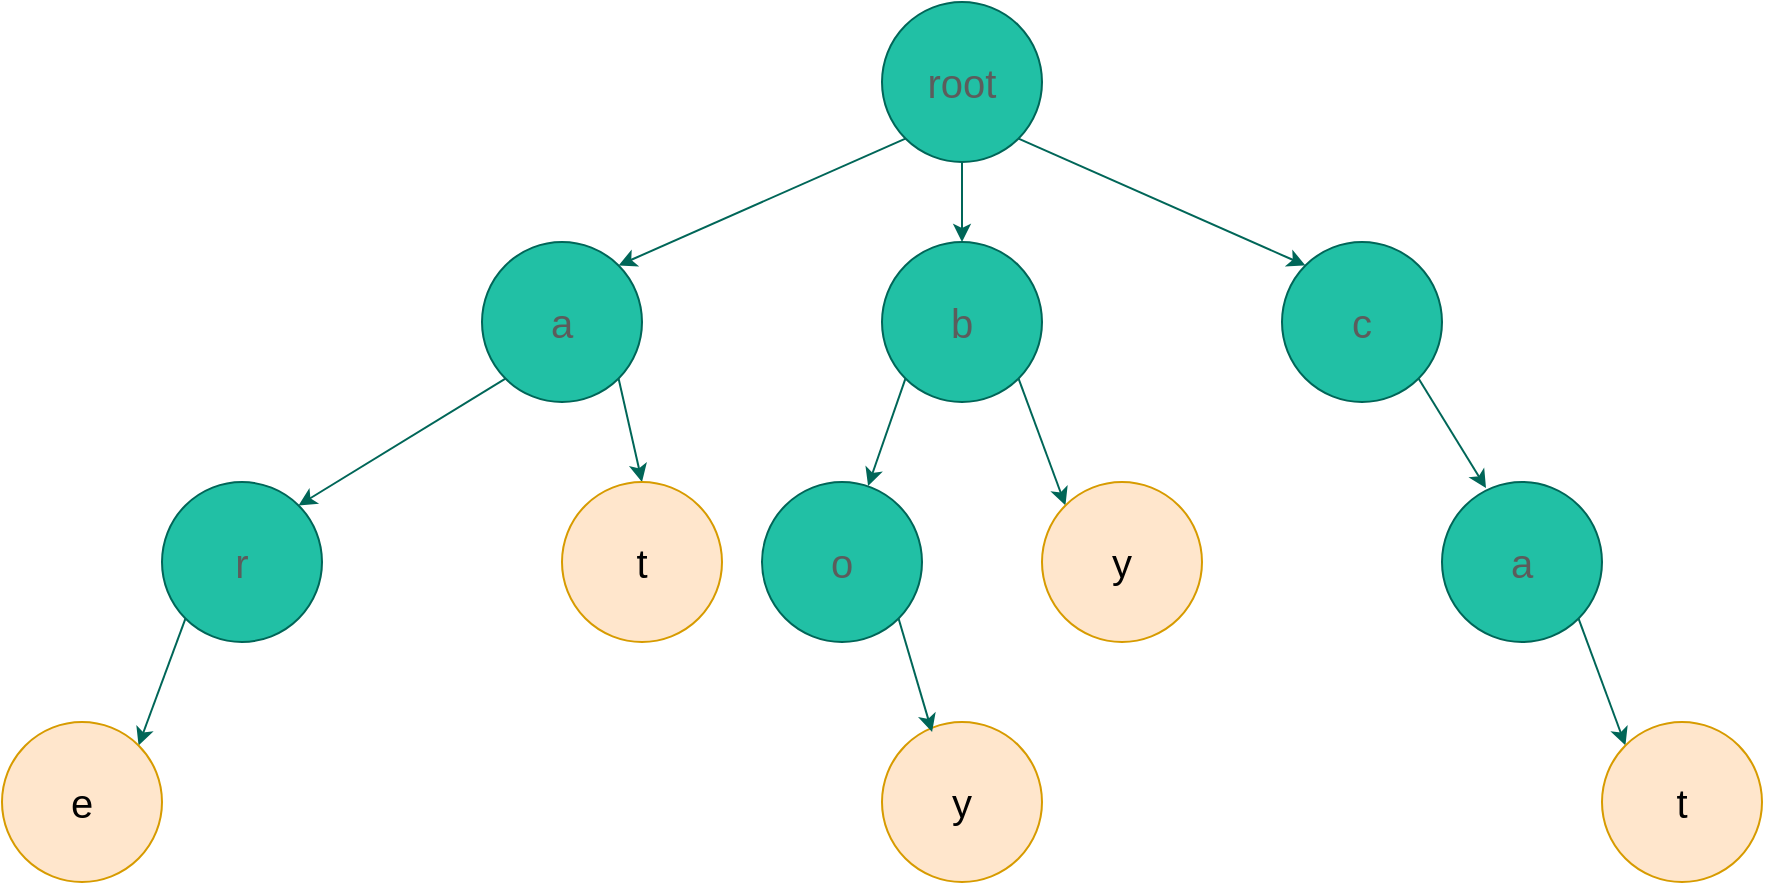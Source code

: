 <mxfile version="27.0.5">
  <diagram name="第 1 页" id="OxX3UFS2mh0agLu3uTYX">
    <mxGraphModel dx="1826" dy="859" grid="1" gridSize="10" guides="1" tooltips="1" connect="1" arrows="1" fold="1" page="0" pageScale="1" pageWidth="827" pageHeight="1169" math="0" shadow="0">
      <root>
        <mxCell id="0" />
        <mxCell id="1" parent="0" />
        <mxCell id="KRwe57Z99j1TO9UKFgOj-14" style="rounded=0;orthogonalLoop=1;jettySize=auto;html=1;entryX=0.5;entryY=0;entryDx=0;entryDy=0;endArrow=classic;endFill=1;startFill=0;labelBackgroundColor=none;strokeColor=#006658;fontColor=default;" edge="1" parent="1" source="KRwe57Z99j1TO9UKFgOj-1" target="KRwe57Z99j1TO9UKFgOj-3">
          <mxGeometry relative="1" as="geometry" />
        </mxCell>
        <mxCell id="KRwe57Z99j1TO9UKFgOj-15" style="rounded=0;orthogonalLoop=1;jettySize=auto;html=1;exitX=0;exitY=1;exitDx=0;exitDy=0;entryX=1;entryY=0;entryDx=0;entryDy=0;endArrow=classic;endFill=1;startFill=0;labelBackgroundColor=none;strokeColor=#006658;fontColor=default;" edge="1" parent="1" source="KRwe57Z99j1TO9UKFgOj-1" target="KRwe57Z99j1TO9UKFgOj-2">
          <mxGeometry relative="1" as="geometry" />
        </mxCell>
        <mxCell id="KRwe57Z99j1TO9UKFgOj-16" style="rounded=0;orthogonalLoop=1;jettySize=auto;html=1;exitX=1;exitY=1;exitDx=0;exitDy=0;entryX=0;entryY=0;entryDx=0;entryDy=0;endArrow=classic;endFill=1;startFill=0;labelBackgroundColor=none;strokeColor=#006658;fontColor=default;" edge="1" parent="1" source="KRwe57Z99j1TO9UKFgOj-1" target="KRwe57Z99j1TO9UKFgOj-4">
          <mxGeometry relative="1" as="geometry" />
        </mxCell>
        <mxCell id="KRwe57Z99j1TO9UKFgOj-1" value="root" style="ellipse;whiteSpace=wrap;html=1;aspect=fixed;fontSize=20;labelBackgroundColor=none;fillColor=#21C0A5;strokeColor=#006658;fontColor=#5C5C5C;" vertex="1" parent="1">
          <mxGeometry x="200" width="80" height="80" as="geometry" />
        </mxCell>
        <mxCell id="KRwe57Z99j1TO9UKFgOj-23" style="rounded=0;orthogonalLoop=1;jettySize=auto;html=1;exitX=1;exitY=1;exitDx=0;exitDy=0;entryX=0.5;entryY=0;entryDx=0;entryDy=0;endArrow=classic;endFill=1;startFill=0;labelBackgroundColor=none;strokeColor=#006658;fontColor=default;" edge="1" parent="1" source="KRwe57Z99j1TO9UKFgOj-2" target="KRwe57Z99j1TO9UKFgOj-6">
          <mxGeometry relative="1" as="geometry" />
        </mxCell>
        <mxCell id="KRwe57Z99j1TO9UKFgOj-24" style="rounded=0;orthogonalLoop=1;jettySize=auto;html=1;exitX=0;exitY=1;exitDx=0;exitDy=0;entryX=1;entryY=0;entryDx=0;entryDy=0;endArrow=classic;endFill=1;startFill=0;labelBackgroundColor=none;strokeColor=#006658;fontColor=default;" edge="1" parent="1" source="KRwe57Z99j1TO9UKFgOj-2" target="KRwe57Z99j1TO9UKFgOj-5">
          <mxGeometry relative="1" as="geometry" />
        </mxCell>
        <mxCell id="KRwe57Z99j1TO9UKFgOj-2" value="a" style="ellipse;whiteSpace=wrap;html=1;aspect=fixed;fontSize=20;labelBackgroundColor=none;fillColor=#21C0A5;strokeColor=#006658;fontColor=#5C5C5C;" vertex="1" parent="1">
          <mxGeometry y="120" width="80" height="80" as="geometry" />
        </mxCell>
        <mxCell id="KRwe57Z99j1TO9UKFgOj-20" style="rounded=0;orthogonalLoop=1;jettySize=auto;html=1;exitX=1;exitY=1;exitDx=0;exitDy=0;entryX=0;entryY=0;entryDx=0;entryDy=0;endArrow=classic;endFill=1;startFill=0;labelBackgroundColor=none;strokeColor=#006658;fontColor=default;" edge="1" parent="1" source="KRwe57Z99j1TO9UKFgOj-3" target="KRwe57Z99j1TO9UKFgOj-8">
          <mxGeometry relative="1" as="geometry" />
        </mxCell>
        <mxCell id="KRwe57Z99j1TO9UKFgOj-3" value="b" style="ellipse;whiteSpace=wrap;html=1;aspect=fixed;fontSize=20;labelBackgroundColor=none;fillColor=#21C0A5;strokeColor=#006658;fontColor=#5C5C5C;" vertex="1" parent="1">
          <mxGeometry x="200" y="120" width="80" height="80" as="geometry" />
        </mxCell>
        <mxCell id="KRwe57Z99j1TO9UKFgOj-4" value="c" style="ellipse;whiteSpace=wrap;html=1;aspect=fixed;fontSize=20;labelBackgroundColor=none;fillColor=#21C0A5;strokeColor=#006658;fontColor=#5C5C5C;" vertex="1" parent="1">
          <mxGeometry x="400" y="120" width="80" height="80" as="geometry" />
        </mxCell>
        <mxCell id="KRwe57Z99j1TO9UKFgOj-25" style="rounded=0;orthogonalLoop=1;jettySize=auto;html=1;exitX=0;exitY=1;exitDx=0;exitDy=0;entryX=1;entryY=0;entryDx=0;entryDy=0;endArrow=classic;endFill=1;startFill=0;labelBackgroundColor=none;strokeColor=#006658;fontColor=default;" edge="1" parent="1" source="KRwe57Z99j1TO9UKFgOj-5" target="KRwe57Z99j1TO9UKFgOj-10">
          <mxGeometry relative="1" as="geometry" />
        </mxCell>
        <mxCell id="KRwe57Z99j1TO9UKFgOj-5" value="r" style="ellipse;whiteSpace=wrap;html=1;aspect=fixed;fontSize=20;labelBackgroundColor=none;fillColor=#21C0A5;strokeColor=#006658;fontColor=#5C5C5C;" vertex="1" parent="1">
          <mxGeometry x="-160" y="240" width="80" height="80" as="geometry" />
        </mxCell>
        <mxCell id="KRwe57Z99j1TO9UKFgOj-6" value="t" style="ellipse;whiteSpace=wrap;html=1;aspect=fixed;fontSize=20;labelBackgroundColor=none;fillColor=#ffe6cc;strokeColor=#d79b00;" vertex="1" parent="1">
          <mxGeometry x="40" y="240" width="80" height="80" as="geometry" />
        </mxCell>
        <mxCell id="KRwe57Z99j1TO9UKFgOj-7" value="o" style="ellipse;whiteSpace=wrap;html=1;aspect=fixed;fontSize=20;labelBackgroundColor=none;fillColor=#21C0A5;strokeColor=#006658;fontColor=#5C5C5C;" vertex="1" parent="1">
          <mxGeometry x="140" y="240" width="80" height="80" as="geometry" />
        </mxCell>
        <mxCell id="KRwe57Z99j1TO9UKFgOj-8" value="y" style="ellipse;whiteSpace=wrap;html=1;aspect=fixed;fontSize=20;labelBackgroundColor=none;fillColor=#ffe6cc;strokeColor=#d79b00;" vertex="1" parent="1">
          <mxGeometry x="280" y="240" width="80" height="80" as="geometry" />
        </mxCell>
        <mxCell id="KRwe57Z99j1TO9UKFgOj-22" style="rounded=0;orthogonalLoop=1;jettySize=auto;html=1;exitX=1;exitY=1;exitDx=0;exitDy=0;entryX=0;entryY=0;entryDx=0;entryDy=0;endArrow=classic;endFill=1;startFill=0;labelBackgroundColor=none;strokeColor=#006658;fontColor=default;" edge="1" parent="1" source="KRwe57Z99j1TO9UKFgOj-9" target="KRwe57Z99j1TO9UKFgOj-13">
          <mxGeometry relative="1" as="geometry" />
        </mxCell>
        <mxCell id="KRwe57Z99j1TO9UKFgOj-9" value="a" style="ellipse;whiteSpace=wrap;html=1;aspect=fixed;fontSize=20;labelBackgroundColor=none;fillColor=#21C0A5;strokeColor=#006658;fontColor=#5C5C5C;" vertex="1" parent="1">
          <mxGeometry x="480" y="240" width="80" height="80" as="geometry" />
        </mxCell>
        <mxCell id="KRwe57Z99j1TO9UKFgOj-10" value="e" style="ellipse;whiteSpace=wrap;html=1;aspect=fixed;fontSize=20;labelBackgroundColor=none;fillColor=#ffe6cc;strokeColor=#d79b00;" vertex="1" parent="1">
          <mxGeometry x="-240" y="360" width="80" height="80" as="geometry" />
        </mxCell>
        <mxCell id="KRwe57Z99j1TO9UKFgOj-12" value="y" style="ellipse;whiteSpace=wrap;html=1;aspect=fixed;fontSize=20;labelBackgroundColor=none;fillColor=#ffe6cc;strokeColor=#d79b00;" vertex="1" parent="1">
          <mxGeometry x="200" y="360" width="80" height="80" as="geometry" />
        </mxCell>
        <mxCell id="KRwe57Z99j1TO9UKFgOj-13" value="t" style="ellipse;whiteSpace=wrap;html=1;aspect=fixed;fontSize=20;labelBackgroundColor=none;fillColor=#ffe6cc;strokeColor=#d79b00;" vertex="1" parent="1">
          <mxGeometry x="560" y="360" width="80" height="80" as="geometry" />
        </mxCell>
        <mxCell id="KRwe57Z99j1TO9UKFgOj-17" style="rounded=0;orthogonalLoop=1;jettySize=auto;html=1;exitX=0;exitY=1;exitDx=0;exitDy=0;entryX=0.663;entryY=0.025;entryDx=0;entryDy=0;entryPerimeter=0;endArrow=classic;endFill=1;startFill=0;labelBackgroundColor=none;strokeColor=#006658;fontColor=default;" edge="1" parent="1" source="KRwe57Z99j1TO9UKFgOj-3" target="KRwe57Z99j1TO9UKFgOj-7">
          <mxGeometry relative="1" as="geometry" />
        </mxCell>
        <mxCell id="KRwe57Z99j1TO9UKFgOj-19" style="rounded=0;orthogonalLoop=1;jettySize=auto;html=1;exitX=1;exitY=1;exitDx=0;exitDy=0;entryX=0.313;entryY=0.063;entryDx=0;entryDy=0;entryPerimeter=0;endArrow=classic;endFill=1;startFill=0;labelBackgroundColor=none;strokeColor=#006658;fontColor=default;" edge="1" parent="1" source="KRwe57Z99j1TO9UKFgOj-7" target="KRwe57Z99j1TO9UKFgOj-12">
          <mxGeometry relative="1" as="geometry" />
        </mxCell>
        <mxCell id="KRwe57Z99j1TO9UKFgOj-21" style="rounded=0;orthogonalLoop=1;jettySize=auto;html=1;exitX=1;exitY=1;exitDx=0;exitDy=0;entryX=0.275;entryY=0.038;entryDx=0;entryDy=0;entryPerimeter=0;endArrow=classic;endFill=1;startFill=0;labelBackgroundColor=none;strokeColor=#006658;fontColor=default;" edge="1" parent="1" source="KRwe57Z99j1TO9UKFgOj-4" target="KRwe57Z99j1TO9UKFgOj-9">
          <mxGeometry relative="1" as="geometry" />
        </mxCell>
      </root>
    </mxGraphModel>
  </diagram>
</mxfile>
